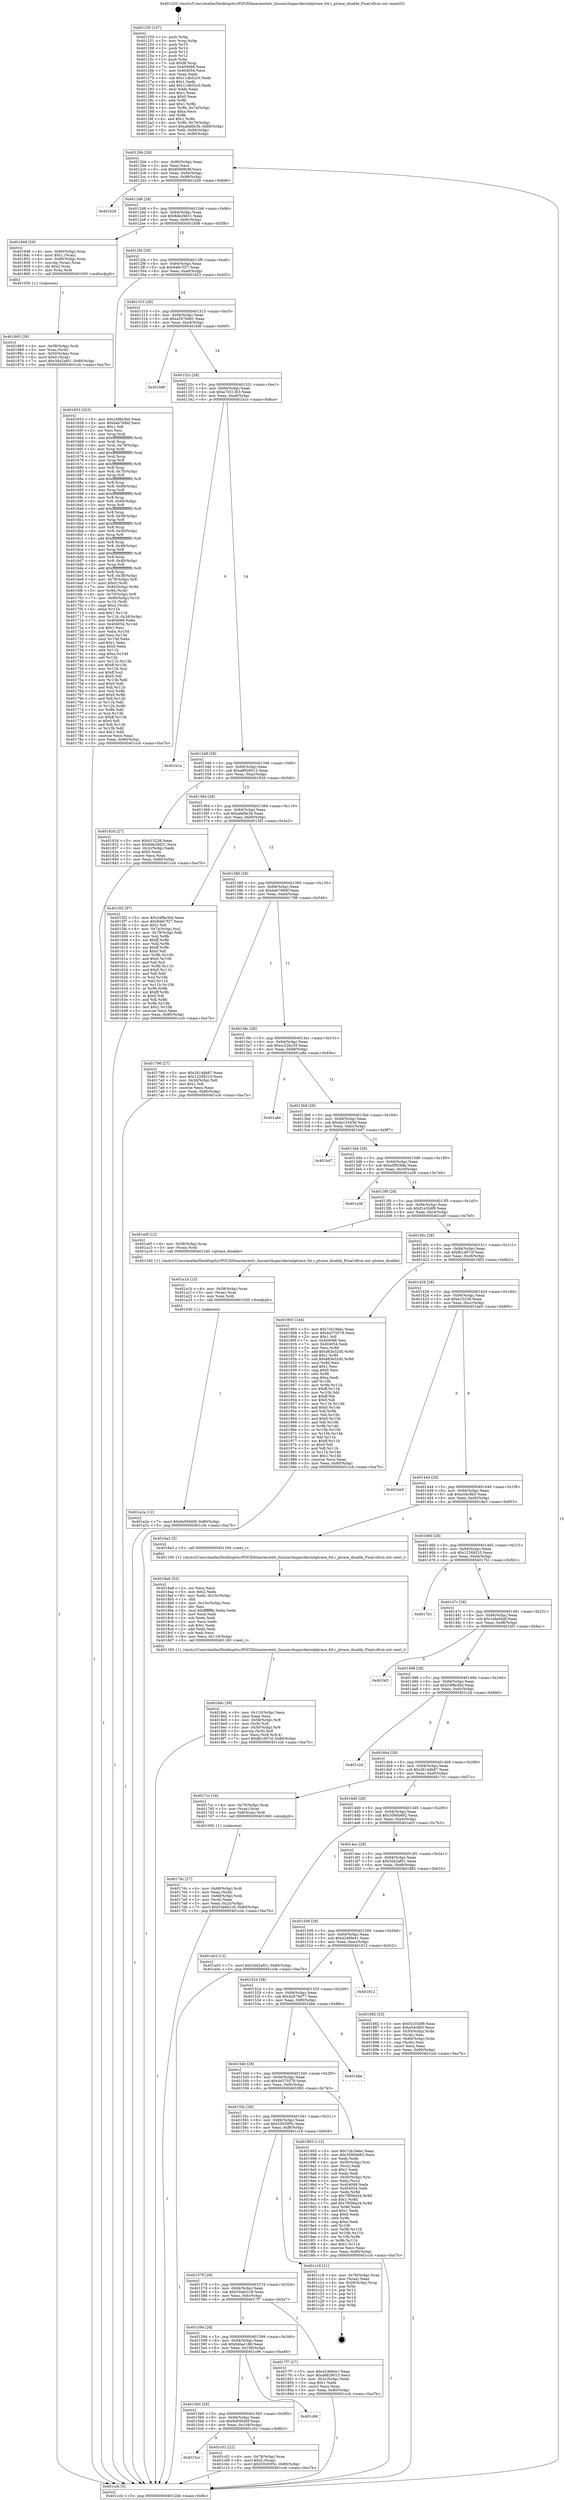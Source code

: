 digraph "0x401250" {
  label = "0x401250 (/mnt/c/Users/mathe/Desktop/tcc/POCII/binaries/extr_linuxarchsparckernelptrace_64.c_ptrace_disable_Final-ollvm.out::main(0))"
  labelloc = "t"
  node[shape=record]

  Entry [label="",width=0.3,height=0.3,shape=circle,fillcolor=black,style=filled]
  "0x4012bb" [label="{
     0x4012bb [29]\l
     | [instrs]\l
     &nbsp;&nbsp;0x4012bb \<+3\>: mov -0x80(%rbp),%eax\l
     &nbsp;&nbsp;0x4012be \<+2\>: mov %eax,%ecx\l
     &nbsp;&nbsp;0x4012c0 \<+6\>: sub $0x85698c8f,%ecx\l
     &nbsp;&nbsp;0x4012c6 \<+6\>: mov %eax,-0x94(%rbp)\l
     &nbsp;&nbsp;0x4012cc \<+6\>: mov %ecx,-0x98(%rbp)\l
     &nbsp;&nbsp;0x4012d2 \<+6\>: je 0000000000401b26 \<main+0x8d6\>\l
  }"]
  "0x401b26" [label="{
     0x401b26\l
  }", style=dashed]
  "0x4012d8" [label="{
     0x4012d8 [28]\l
     | [instrs]\l
     &nbsp;&nbsp;0x4012d8 \<+5\>: jmp 00000000004012dd \<main+0x8d\>\l
     &nbsp;&nbsp;0x4012dd \<+6\>: mov -0x94(%rbp),%eax\l
     &nbsp;&nbsp;0x4012e3 \<+5\>: sub $0x8de29d31,%eax\l
     &nbsp;&nbsp;0x4012e8 \<+6\>: mov %eax,-0x9c(%rbp)\l
     &nbsp;&nbsp;0x4012ee \<+6\>: je 0000000000401848 \<main+0x5f8\>\l
  }"]
  Exit [label="",width=0.3,height=0.3,shape=circle,fillcolor=black,style=filled,peripheries=2]
  "0x401848" [label="{
     0x401848 [29]\l
     | [instrs]\l
     &nbsp;&nbsp;0x401848 \<+4\>: mov -0x60(%rbp),%rax\l
     &nbsp;&nbsp;0x40184c \<+6\>: movl $0x1,(%rax)\l
     &nbsp;&nbsp;0x401852 \<+4\>: mov -0x60(%rbp),%rax\l
     &nbsp;&nbsp;0x401856 \<+3\>: movslq (%rax),%rax\l
     &nbsp;&nbsp;0x401859 \<+4\>: shl $0x2,%rax\l
     &nbsp;&nbsp;0x40185d \<+3\>: mov %rax,%rdi\l
     &nbsp;&nbsp;0x401860 \<+5\>: call 0000000000401050 \<malloc@plt\>\l
     | [calls]\l
     &nbsp;&nbsp;0x401050 \{1\} (unknown)\l
  }"]
  "0x4012f4" [label="{
     0x4012f4 [28]\l
     | [instrs]\l
     &nbsp;&nbsp;0x4012f4 \<+5\>: jmp 00000000004012f9 \<main+0xa9\>\l
     &nbsp;&nbsp;0x4012f9 \<+6\>: mov -0x94(%rbp),%eax\l
     &nbsp;&nbsp;0x4012ff \<+5\>: sub $0x94fe7f27,%eax\l
     &nbsp;&nbsp;0x401304 \<+6\>: mov %eax,-0xa0(%rbp)\l
     &nbsp;&nbsp;0x40130a \<+6\>: je 0000000000401653 \<main+0x403\>\l
  }"]
  "0x4015cc" [label="{
     0x4015cc\l
  }", style=dashed]
  "0x401653" [label="{
     0x401653 [323]\l
     | [instrs]\l
     &nbsp;&nbsp;0x401653 \<+5\>: mov $0x24f8e3bd,%eax\l
     &nbsp;&nbsp;0x401658 \<+5\>: mov $0xbeb7684f,%ecx\l
     &nbsp;&nbsp;0x40165d \<+2\>: mov $0x1,%dl\l
     &nbsp;&nbsp;0x40165f \<+2\>: xor %esi,%esi\l
     &nbsp;&nbsp;0x401661 \<+3\>: mov %rsp,%rdi\l
     &nbsp;&nbsp;0x401664 \<+4\>: add $0xfffffffffffffff0,%rdi\l
     &nbsp;&nbsp;0x401668 \<+3\>: mov %rdi,%rsp\l
     &nbsp;&nbsp;0x40166b \<+4\>: mov %rdi,-0x78(%rbp)\l
     &nbsp;&nbsp;0x40166f \<+3\>: mov %rsp,%rdi\l
     &nbsp;&nbsp;0x401672 \<+4\>: add $0xfffffffffffffff0,%rdi\l
     &nbsp;&nbsp;0x401676 \<+3\>: mov %rdi,%rsp\l
     &nbsp;&nbsp;0x401679 \<+3\>: mov %rsp,%r8\l
     &nbsp;&nbsp;0x40167c \<+4\>: add $0xfffffffffffffff0,%r8\l
     &nbsp;&nbsp;0x401680 \<+3\>: mov %r8,%rsp\l
     &nbsp;&nbsp;0x401683 \<+4\>: mov %r8,-0x70(%rbp)\l
     &nbsp;&nbsp;0x401687 \<+3\>: mov %rsp,%r8\l
     &nbsp;&nbsp;0x40168a \<+4\>: add $0xfffffffffffffff0,%r8\l
     &nbsp;&nbsp;0x40168e \<+3\>: mov %r8,%rsp\l
     &nbsp;&nbsp;0x401691 \<+4\>: mov %r8,-0x68(%rbp)\l
     &nbsp;&nbsp;0x401695 \<+3\>: mov %rsp,%r8\l
     &nbsp;&nbsp;0x401698 \<+4\>: add $0xfffffffffffffff0,%r8\l
     &nbsp;&nbsp;0x40169c \<+3\>: mov %r8,%rsp\l
     &nbsp;&nbsp;0x40169f \<+4\>: mov %r8,-0x60(%rbp)\l
     &nbsp;&nbsp;0x4016a3 \<+3\>: mov %rsp,%r8\l
     &nbsp;&nbsp;0x4016a6 \<+4\>: add $0xfffffffffffffff0,%r8\l
     &nbsp;&nbsp;0x4016aa \<+3\>: mov %r8,%rsp\l
     &nbsp;&nbsp;0x4016ad \<+4\>: mov %r8,-0x58(%rbp)\l
     &nbsp;&nbsp;0x4016b1 \<+3\>: mov %rsp,%r8\l
     &nbsp;&nbsp;0x4016b4 \<+4\>: add $0xfffffffffffffff0,%r8\l
     &nbsp;&nbsp;0x4016b8 \<+3\>: mov %r8,%rsp\l
     &nbsp;&nbsp;0x4016bb \<+4\>: mov %r8,-0x50(%rbp)\l
     &nbsp;&nbsp;0x4016bf \<+3\>: mov %rsp,%r8\l
     &nbsp;&nbsp;0x4016c2 \<+4\>: add $0xfffffffffffffff0,%r8\l
     &nbsp;&nbsp;0x4016c6 \<+3\>: mov %r8,%rsp\l
     &nbsp;&nbsp;0x4016c9 \<+4\>: mov %r8,-0x48(%rbp)\l
     &nbsp;&nbsp;0x4016cd \<+3\>: mov %rsp,%r8\l
     &nbsp;&nbsp;0x4016d0 \<+4\>: add $0xfffffffffffffff0,%r8\l
     &nbsp;&nbsp;0x4016d4 \<+3\>: mov %r8,%rsp\l
     &nbsp;&nbsp;0x4016d7 \<+4\>: mov %r8,-0x40(%rbp)\l
     &nbsp;&nbsp;0x4016db \<+3\>: mov %rsp,%r8\l
     &nbsp;&nbsp;0x4016de \<+4\>: add $0xfffffffffffffff0,%r8\l
     &nbsp;&nbsp;0x4016e2 \<+3\>: mov %r8,%rsp\l
     &nbsp;&nbsp;0x4016e5 \<+4\>: mov %r8,-0x38(%rbp)\l
     &nbsp;&nbsp;0x4016e9 \<+4\>: mov -0x78(%rbp),%r8\l
     &nbsp;&nbsp;0x4016ed \<+7\>: movl $0x0,(%r8)\l
     &nbsp;&nbsp;0x4016f4 \<+7\>: mov -0x84(%rbp),%r9d\l
     &nbsp;&nbsp;0x4016fb \<+3\>: mov %r9d,(%rdi)\l
     &nbsp;&nbsp;0x4016fe \<+4\>: mov -0x70(%rbp),%r8\l
     &nbsp;&nbsp;0x401702 \<+7\>: mov -0x90(%rbp),%r10\l
     &nbsp;&nbsp;0x401709 \<+3\>: mov %r10,(%r8)\l
     &nbsp;&nbsp;0x40170c \<+3\>: cmpl $0x2,(%rdi)\l
     &nbsp;&nbsp;0x40170f \<+4\>: setne %r11b\l
     &nbsp;&nbsp;0x401713 \<+4\>: and $0x1,%r11b\l
     &nbsp;&nbsp;0x401717 \<+4\>: mov %r11b,-0x2d(%rbp)\l
     &nbsp;&nbsp;0x40171b \<+7\>: mov 0x404068,%ebx\l
     &nbsp;&nbsp;0x401722 \<+8\>: mov 0x404054,%r14d\l
     &nbsp;&nbsp;0x40172a \<+3\>: sub $0x1,%esi\l
     &nbsp;&nbsp;0x40172d \<+3\>: mov %ebx,%r15d\l
     &nbsp;&nbsp;0x401730 \<+3\>: add %esi,%r15d\l
     &nbsp;&nbsp;0x401733 \<+4\>: imul %r15d,%ebx\l
     &nbsp;&nbsp;0x401737 \<+3\>: and $0x1,%ebx\l
     &nbsp;&nbsp;0x40173a \<+3\>: cmp $0x0,%ebx\l
     &nbsp;&nbsp;0x40173d \<+4\>: sete %r11b\l
     &nbsp;&nbsp;0x401741 \<+4\>: cmp $0xa,%r14d\l
     &nbsp;&nbsp;0x401745 \<+4\>: setl %r12b\l
     &nbsp;&nbsp;0x401749 \<+3\>: mov %r11b,%r13b\l
     &nbsp;&nbsp;0x40174c \<+4\>: xor $0xff,%r13b\l
     &nbsp;&nbsp;0x401750 \<+3\>: mov %r12b,%sil\l
     &nbsp;&nbsp;0x401753 \<+4\>: xor $0xff,%sil\l
     &nbsp;&nbsp;0x401757 \<+3\>: xor $0x0,%dl\l
     &nbsp;&nbsp;0x40175a \<+3\>: mov %r13b,%dil\l
     &nbsp;&nbsp;0x40175d \<+4\>: and $0x0,%dil\l
     &nbsp;&nbsp;0x401761 \<+3\>: and %dl,%r11b\l
     &nbsp;&nbsp;0x401764 \<+3\>: mov %sil,%r8b\l
     &nbsp;&nbsp;0x401767 \<+4\>: and $0x0,%r8b\l
     &nbsp;&nbsp;0x40176b \<+3\>: and %dl,%r12b\l
     &nbsp;&nbsp;0x40176e \<+3\>: or %r11b,%dil\l
     &nbsp;&nbsp;0x401771 \<+3\>: or %r12b,%r8b\l
     &nbsp;&nbsp;0x401774 \<+3\>: xor %r8b,%dil\l
     &nbsp;&nbsp;0x401777 \<+3\>: or %sil,%r13b\l
     &nbsp;&nbsp;0x40177a \<+4\>: xor $0xff,%r13b\l
     &nbsp;&nbsp;0x40177e \<+3\>: or $0x0,%dl\l
     &nbsp;&nbsp;0x401781 \<+3\>: and %dl,%r13b\l
     &nbsp;&nbsp;0x401784 \<+3\>: or %r13b,%dil\l
     &nbsp;&nbsp;0x401787 \<+4\>: test $0x1,%dil\l
     &nbsp;&nbsp;0x40178b \<+3\>: cmovne %ecx,%eax\l
     &nbsp;&nbsp;0x40178e \<+3\>: mov %eax,-0x80(%rbp)\l
     &nbsp;&nbsp;0x401791 \<+5\>: jmp 0000000000401ccb \<main+0xa7b\>\l
  }"]
  "0x401310" [label="{
     0x401310 [28]\l
     | [instrs]\l
     &nbsp;&nbsp;0x401310 \<+5\>: jmp 0000000000401315 \<main+0xc5\>\l
     &nbsp;&nbsp;0x401315 \<+6\>: mov -0x94(%rbp),%eax\l
     &nbsp;&nbsp;0x40131b \<+5\>: sub $0xa547b9d1,%eax\l
     &nbsp;&nbsp;0x401320 \<+6\>: mov %eax,-0xa4(%rbp)\l
     &nbsp;&nbsp;0x401326 \<+6\>: je 0000000000401b9f \<main+0x94f\>\l
  }"]
  "0x401c02" [label="{
     0x401c02 [22]\l
     | [instrs]\l
     &nbsp;&nbsp;0x401c02 \<+4\>: mov -0x78(%rbp),%rax\l
     &nbsp;&nbsp;0x401c06 \<+6\>: movl $0x0,(%rax)\l
     &nbsp;&nbsp;0x401c0c \<+7\>: movl $0x53030f5c,-0x80(%rbp)\l
     &nbsp;&nbsp;0x401c13 \<+5\>: jmp 0000000000401ccb \<main+0xa7b\>\l
  }"]
  "0x401b9f" [label="{
     0x401b9f\l
  }", style=dashed]
  "0x40132c" [label="{
     0x40132c [28]\l
     | [instrs]\l
     &nbsp;&nbsp;0x40132c \<+5\>: jmp 0000000000401331 \<main+0xe1\>\l
     &nbsp;&nbsp;0x401331 \<+6\>: mov -0x94(%rbp),%eax\l
     &nbsp;&nbsp;0x401337 \<+5\>: sub $0xa7031263,%eax\l
     &nbsp;&nbsp;0x40133c \<+6\>: mov %eax,-0xa8(%rbp)\l
     &nbsp;&nbsp;0x401342 \<+6\>: je 0000000000401b1a \<main+0x8ca\>\l
  }"]
  "0x4015b0" [label="{
     0x4015b0 [28]\l
     | [instrs]\l
     &nbsp;&nbsp;0x4015b0 \<+5\>: jmp 00000000004015b5 \<main+0x365\>\l
     &nbsp;&nbsp;0x4015b5 \<+6\>: mov -0x94(%rbp),%eax\l
     &nbsp;&nbsp;0x4015bb \<+5\>: sub $0x6e05640f,%eax\l
     &nbsp;&nbsp;0x4015c0 \<+6\>: mov %eax,-0x104(%rbp)\l
     &nbsp;&nbsp;0x4015c6 \<+6\>: je 0000000000401c02 \<main+0x9b2\>\l
  }"]
  "0x401b1a" [label="{
     0x401b1a\l
  }", style=dashed]
  "0x401348" [label="{
     0x401348 [28]\l
     | [instrs]\l
     &nbsp;&nbsp;0x401348 \<+5\>: jmp 000000000040134d \<main+0xfd\>\l
     &nbsp;&nbsp;0x40134d \<+6\>: mov -0x94(%rbp),%eax\l
     &nbsp;&nbsp;0x401353 \<+5\>: sub $0xa8828013,%eax\l
     &nbsp;&nbsp;0x401358 \<+6\>: mov %eax,-0xac(%rbp)\l
     &nbsp;&nbsp;0x40135e \<+6\>: je 000000000040182d \<main+0x5dd\>\l
  }"]
  "0x401c96" [label="{
     0x401c96\l
  }", style=dashed]
  "0x40182d" [label="{
     0x40182d [27]\l
     | [instrs]\l
     &nbsp;&nbsp;0x40182d \<+5\>: mov $0xb15238,%eax\l
     &nbsp;&nbsp;0x401832 \<+5\>: mov $0x8de29d31,%ecx\l
     &nbsp;&nbsp;0x401837 \<+3\>: mov -0x2c(%rbp),%edx\l
     &nbsp;&nbsp;0x40183a \<+3\>: cmp $0x0,%edx\l
     &nbsp;&nbsp;0x40183d \<+3\>: cmove %ecx,%eax\l
     &nbsp;&nbsp;0x401840 \<+3\>: mov %eax,-0x80(%rbp)\l
     &nbsp;&nbsp;0x401843 \<+5\>: jmp 0000000000401ccb \<main+0xa7b\>\l
  }"]
  "0x401364" [label="{
     0x401364 [28]\l
     | [instrs]\l
     &nbsp;&nbsp;0x401364 \<+5\>: jmp 0000000000401369 \<main+0x119\>\l
     &nbsp;&nbsp;0x401369 \<+6\>: mov -0x94(%rbp),%eax\l
     &nbsp;&nbsp;0x40136f \<+5\>: sub $0xafafde3b,%eax\l
     &nbsp;&nbsp;0x401374 \<+6\>: mov %eax,-0xb0(%rbp)\l
     &nbsp;&nbsp;0x40137a \<+6\>: je 00000000004015f2 \<main+0x3a2\>\l
  }"]
  "0x401a2a" [label="{
     0x401a2a [12]\l
     | [instrs]\l
     &nbsp;&nbsp;0x401a2a \<+7\>: movl $0x6e05640f,-0x80(%rbp)\l
     &nbsp;&nbsp;0x401a31 \<+5\>: jmp 0000000000401ccb \<main+0xa7b\>\l
  }"]
  "0x4015f2" [label="{
     0x4015f2 [97]\l
     | [instrs]\l
     &nbsp;&nbsp;0x4015f2 \<+5\>: mov $0x24f8e3bd,%eax\l
     &nbsp;&nbsp;0x4015f7 \<+5\>: mov $0x94fe7f27,%ecx\l
     &nbsp;&nbsp;0x4015fc \<+2\>: mov $0x1,%dl\l
     &nbsp;&nbsp;0x4015fe \<+4\>: mov -0x7a(%rbp),%sil\l
     &nbsp;&nbsp;0x401602 \<+4\>: mov -0x79(%rbp),%dil\l
     &nbsp;&nbsp;0x401606 \<+3\>: mov %sil,%r8b\l
     &nbsp;&nbsp;0x401609 \<+4\>: xor $0xff,%r8b\l
     &nbsp;&nbsp;0x40160d \<+3\>: mov %dil,%r9b\l
     &nbsp;&nbsp;0x401610 \<+4\>: xor $0xff,%r9b\l
     &nbsp;&nbsp;0x401614 \<+3\>: xor $0x0,%dl\l
     &nbsp;&nbsp;0x401617 \<+3\>: mov %r8b,%r10b\l
     &nbsp;&nbsp;0x40161a \<+4\>: and $0x0,%r10b\l
     &nbsp;&nbsp;0x40161e \<+3\>: and %dl,%sil\l
     &nbsp;&nbsp;0x401621 \<+3\>: mov %r9b,%r11b\l
     &nbsp;&nbsp;0x401624 \<+4\>: and $0x0,%r11b\l
     &nbsp;&nbsp;0x401628 \<+3\>: and %dl,%dil\l
     &nbsp;&nbsp;0x40162b \<+3\>: or %sil,%r10b\l
     &nbsp;&nbsp;0x40162e \<+3\>: or %dil,%r11b\l
     &nbsp;&nbsp;0x401631 \<+3\>: xor %r11b,%r10b\l
     &nbsp;&nbsp;0x401634 \<+3\>: or %r9b,%r8b\l
     &nbsp;&nbsp;0x401637 \<+4\>: xor $0xff,%r8b\l
     &nbsp;&nbsp;0x40163b \<+3\>: or $0x0,%dl\l
     &nbsp;&nbsp;0x40163e \<+3\>: and %dl,%r8b\l
     &nbsp;&nbsp;0x401641 \<+3\>: or %r8b,%r10b\l
     &nbsp;&nbsp;0x401644 \<+4\>: test $0x1,%r10b\l
     &nbsp;&nbsp;0x401648 \<+3\>: cmovne %ecx,%eax\l
     &nbsp;&nbsp;0x40164b \<+3\>: mov %eax,-0x80(%rbp)\l
     &nbsp;&nbsp;0x40164e \<+5\>: jmp 0000000000401ccb \<main+0xa7b\>\l
  }"]
  "0x401380" [label="{
     0x401380 [28]\l
     | [instrs]\l
     &nbsp;&nbsp;0x401380 \<+5\>: jmp 0000000000401385 \<main+0x135\>\l
     &nbsp;&nbsp;0x401385 \<+6\>: mov -0x94(%rbp),%eax\l
     &nbsp;&nbsp;0x40138b \<+5\>: sub $0xbeb7684f,%eax\l
     &nbsp;&nbsp;0x401390 \<+6\>: mov %eax,-0xb4(%rbp)\l
     &nbsp;&nbsp;0x401396 \<+6\>: je 0000000000401796 \<main+0x546\>\l
  }"]
  "0x401ccb" [label="{
     0x401ccb [5]\l
     | [instrs]\l
     &nbsp;&nbsp;0x401ccb \<+5\>: jmp 00000000004012bb \<main+0x6b\>\l
  }"]
  "0x401250" [label="{
     0x401250 [107]\l
     | [instrs]\l
     &nbsp;&nbsp;0x401250 \<+1\>: push %rbp\l
     &nbsp;&nbsp;0x401251 \<+3\>: mov %rsp,%rbp\l
     &nbsp;&nbsp;0x401254 \<+2\>: push %r15\l
     &nbsp;&nbsp;0x401256 \<+2\>: push %r14\l
     &nbsp;&nbsp;0x401258 \<+2\>: push %r13\l
     &nbsp;&nbsp;0x40125a \<+2\>: push %r12\l
     &nbsp;&nbsp;0x40125c \<+1\>: push %rbx\l
     &nbsp;&nbsp;0x40125d \<+7\>: sub $0xf8,%rsp\l
     &nbsp;&nbsp;0x401264 \<+7\>: mov 0x404068,%eax\l
     &nbsp;&nbsp;0x40126b \<+7\>: mov 0x404054,%ecx\l
     &nbsp;&nbsp;0x401272 \<+2\>: mov %eax,%edx\l
     &nbsp;&nbsp;0x401274 \<+6\>: sub $0x11db52c0,%edx\l
     &nbsp;&nbsp;0x40127a \<+3\>: sub $0x1,%edx\l
     &nbsp;&nbsp;0x40127d \<+6\>: add $0x11db52c0,%edx\l
     &nbsp;&nbsp;0x401283 \<+3\>: imul %edx,%eax\l
     &nbsp;&nbsp;0x401286 \<+3\>: and $0x1,%eax\l
     &nbsp;&nbsp;0x401289 \<+3\>: cmp $0x0,%eax\l
     &nbsp;&nbsp;0x40128c \<+4\>: sete %r8b\l
     &nbsp;&nbsp;0x401290 \<+4\>: and $0x1,%r8b\l
     &nbsp;&nbsp;0x401294 \<+4\>: mov %r8b,-0x7a(%rbp)\l
     &nbsp;&nbsp;0x401298 \<+3\>: cmp $0xa,%ecx\l
     &nbsp;&nbsp;0x40129b \<+4\>: setl %r8b\l
     &nbsp;&nbsp;0x40129f \<+4\>: and $0x1,%r8b\l
     &nbsp;&nbsp;0x4012a3 \<+4\>: mov %r8b,-0x79(%rbp)\l
     &nbsp;&nbsp;0x4012a7 \<+7\>: movl $0xafafde3b,-0x80(%rbp)\l
     &nbsp;&nbsp;0x4012ae \<+6\>: mov %edi,-0x84(%rbp)\l
     &nbsp;&nbsp;0x4012b4 \<+7\>: mov %rsi,-0x90(%rbp)\l
  }"]
  "0x401a1b" [label="{
     0x401a1b [15]\l
     | [instrs]\l
     &nbsp;&nbsp;0x401a1b \<+4\>: mov -0x58(%rbp),%rax\l
     &nbsp;&nbsp;0x401a1f \<+3\>: mov (%rax),%rax\l
     &nbsp;&nbsp;0x401a22 \<+3\>: mov %rax,%rdi\l
     &nbsp;&nbsp;0x401a25 \<+5\>: call 0000000000401030 \<free@plt\>\l
     | [calls]\l
     &nbsp;&nbsp;0x401030 \{1\} (unknown)\l
  }"]
  "0x4018dc" [label="{
     0x4018dc [39]\l
     | [instrs]\l
     &nbsp;&nbsp;0x4018dc \<+6\>: mov -0x110(%rbp),%ecx\l
     &nbsp;&nbsp;0x4018e2 \<+3\>: imul %eax,%ecx\l
     &nbsp;&nbsp;0x4018e5 \<+4\>: mov -0x58(%rbp),%r8\l
     &nbsp;&nbsp;0x4018e9 \<+3\>: mov (%r8),%r8\l
     &nbsp;&nbsp;0x4018ec \<+4\>: mov -0x50(%rbp),%r9\l
     &nbsp;&nbsp;0x4018f0 \<+3\>: movslq (%r9),%r9\l
     &nbsp;&nbsp;0x4018f3 \<+4\>: mov %ecx,(%r8,%r9,4)\l
     &nbsp;&nbsp;0x4018f7 \<+7\>: movl $0xfb1d97cf,-0x80(%rbp)\l
     &nbsp;&nbsp;0x4018fe \<+5\>: jmp 0000000000401ccb \<main+0xa7b\>\l
  }"]
  "0x401796" [label="{
     0x401796 [27]\l
     | [instrs]\l
     &nbsp;&nbsp;0x401796 \<+5\>: mov $0x2614db87,%eax\l
     &nbsp;&nbsp;0x40179b \<+5\>: mov $0x12269210,%ecx\l
     &nbsp;&nbsp;0x4017a0 \<+3\>: mov -0x2d(%rbp),%dl\l
     &nbsp;&nbsp;0x4017a3 \<+3\>: test $0x1,%dl\l
     &nbsp;&nbsp;0x4017a6 \<+3\>: cmovne %ecx,%eax\l
     &nbsp;&nbsp;0x4017a9 \<+3\>: mov %eax,-0x80(%rbp)\l
     &nbsp;&nbsp;0x4017ac \<+5\>: jmp 0000000000401ccb \<main+0xa7b\>\l
  }"]
  "0x40139c" [label="{
     0x40139c [28]\l
     | [instrs]\l
     &nbsp;&nbsp;0x40139c \<+5\>: jmp 00000000004013a1 \<main+0x151\>\l
     &nbsp;&nbsp;0x4013a1 \<+6\>: mov -0x94(%rbp),%eax\l
     &nbsp;&nbsp;0x4013a7 \<+5\>: sub $0xcc22bc35,%eax\l
     &nbsp;&nbsp;0x4013ac \<+6\>: mov %eax,-0xb8(%rbp)\l
     &nbsp;&nbsp;0x4013b2 \<+6\>: je 0000000000401a8e \<main+0x83e\>\l
  }"]
  "0x4018a8" [label="{
     0x4018a8 [52]\l
     | [instrs]\l
     &nbsp;&nbsp;0x4018a8 \<+2\>: xor %ecx,%ecx\l
     &nbsp;&nbsp;0x4018aa \<+5\>: mov $0x2,%edx\l
     &nbsp;&nbsp;0x4018af \<+6\>: mov %edx,-0x10c(%rbp)\l
     &nbsp;&nbsp;0x4018b5 \<+1\>: cltd\l
     &nbsp;&nbsp;0x4018b6 \<+6\>: mov -0x10c(%rbp),%esi\l
     &nbsp;&nbsp;0x4018bc \<+2\>: idiv %esi\l
     &nbsp;&nbsp;0x4018be \<+6\>: imul $0xfffffffe,%edx,%edx\l
     &nbsp;&nbsp;0x4018c4 \<+2\>: mov %ecx,%edi\l
     &nbsp;&nbsp;0x4018c6 \<+2\>: sub %edx,%edi\l
     &nbsp;&nbsp;0x4018c8 \<+2\>: mov %ecx,%edx\l
     &nbsp;&nbsp;0x4018ca \<+3\>: sub $0x1,%edx\l
     &nbsp;&nbsp;0x4018cd \<+2\>: add %edx,%edi\l
     &nbsp;&nbsp;0x4018cf \<+2\>: sub %edi,%ecx\l
     &nbsp;&nbsp;0x4018d1 \<+6\>: mov %ecx,-0x110(%rbp)\l
     &nbsp;&nbsp;0x4018d7 \<+5\>: call 0000000000401160 \<next_i\>\l
     | [calls]\l
     &nbsp;&nbsp;0x401160 \{1\} (/mnt/c/Users/mathe/Desktop/tcc/POCII/binaries/extr_linuxarchsparckernelptrace_64.c_ptrace_disable_Final-ollvm.out::next_i)\l
  }"]
  "0x401a8e" [label="{
     0x401a8e\l
  }", style=dashed]
  "0x4013b8" [label="{
     0x4013b8 [28]\l
     | [instrs]\l
     &nbsp;&nbsp;0x4013b8 \<+5\>: jmp 00000000004013bd \<main+0x16d\>\l
     &nbsp;&nbsp;0x4013bd \<+6\>: mov -0x94(%rbp),%eax\l
     &nbsp;&nbsp;0x4013c3 \<+5\>: sub $0xde133436,%eax\l
     &nbsp;&nbsp;0x4013c8 \<+6\>: mov %eax,-0xbc(%rbp)\l
     &nbsp;&nbsp;0x4013ce \<+6\>: je 0000000000401b47 \<main+0x8f7\>\l
  }"]
  "0x401865" [label="{
     0x401865 [29]\l
     | [instrs]\l
     &nbsp;&nbsp;0x401865 \<+4\>: mov -0x58(%rbp),%rdi\l
     &nbsp;&nbsp;0x401869 \<+3\>: mov %rax,(%rdi)\l
     &nbsp;&nbsp;0x40186c \<+4\>: mov -0x50(%rbp),%rax\l
     &nbsp;&nbsp;0x401870 \<+6\>: movl $0x0,(%rax)\l
     &nbsp;&nbsp;0x401876 \<+7\>: movl $0x3d42af01,-0x80(%rbp)\l
     &nbsp;&nbsp;0x40187d \<+5\>: jmp 0000000000401ccb \<main+0xa7b\>\l
  }"]
  "0x401b47" [label="{
     0x401b47\l
  }", style=dashed]
  "0x4013d4" [label="{
     0x4013d4 [28]\l
     | [instrs]\l
     &nbsp;&nbsp;0x4013d4 \<+5\>: jmp 00000000004013d9 \<main+0x189\>\l
     &nbsp;&nbsp;0x4013d9 \<+6\>: mov -0x94(%rbp),%eax\l
     &nbsp;&nbsp;0x4013df \<+5\>: sub $0xe5f9268e,%eax\l
     &nbsp;&nbsp;0x4013e4 \<+6\>: mov %eax,-0xc0(%rbp)\l
     &nbsp;&nbsp;0x4013ea \<+6\>: je 0000000000401a36 \<main+0x7e6\>\l
  }"]
  "0x401594" [label="{
     0x401594 [28]\l
     | [instrs]\l
     &nbsp;&nbsp;0x401594 \<+5\>: jmp 0000000000401599 \<main+0x349\>\l
     &nbsp;&nbsp;0x401599 \<+6\>: mov -0x94(%rbp),%eax\l
     &nbsp;&nbsp;0x40159f \<+5\>: sub $0x64bac186,%eax\l
     &nbsp;&nbsp;0x4015a4 \<+6\>: mov %eax,-0x100(%rbp)\l
     &nbsp;&nbsp;0x4015aa \<+6\>: je 0000000000401c96 \<main+0xa46\>\l
  }"]
  "0x401a36" [label="{
     0x401a36\l
  }", style=dashed]
  "0x4013f0" [label="{
     0x4013f0 [28]\l
     | [instrs]\l
     &nbsp;&nbsp;0x4013f0 \<+5\>: jmp 00000000004013f5 \<main+0x1a5\>\l
     &nbsp;&nbsp;0x4013f5 \<+6\>: mov -0x94(%rbp),%eax\l
     &nbsp;&nbsp;0x4013fb \<+5\>: sub $0xf1e35df9,%eax\l
     &nbsp;&nbsp;0x401400 \<+6\>: mov %eax,-0xc4(%rbp)\l
     &nbsp;&nbsp;0x401406 \<+6\>: je 0000000000401a0f \<main+0x7bf\>\l
  }"]
  "0x4017f7" [label="{
     0x4017f7 [27]\l
     | [instrs]\l
     &nbsp;&nbsp;0x4017f7 \<+5\>: mov $0x4246fe41,%eax\l
     &nbsp;&nbsp;0x4017fc \<+5\>: mov $0xa8828013,%ecx\l
     &nbsp;&nbsp;0x401801 \<+3\>: mov -0x2c(%rbp),%edx\l
     &nbsp;&nbsp;0x401804 \<+3\>: cmp $0x1,%edx\l
     &nbsp;&nbsp;0x401807 \<+3\>: cmovl %ecx,%eax\l
     &nbsp;&nbsp;0x40180a \<+3\>: mov %eax,-0x80(%rbp)\l
     &nbsp;&nbsp;0x40180d \<+5\>: jmp 0000000000401ccb \<main+0xa7b\>\l
  }"]
  "0x401a0f" [label="{
     0x401a0f [12]\l
     | [instrs]\l
     &nbsp;&nbsp;0x401a0f \<+4\>: mov -0x58(%rbp),%rax\l
     &nbsp;&nbsp;0x401a13 \<+3\>: mov (%rax),%rdi\l
     &nbsp;&nbsp;0x401a16 \<+5\>: call 0000000000401240 \<ptrace_disable\>\l
     | [calls]\l
     &nbsp;&nbsp;0x401240 \{1\} (/mnt/c/Users/mathe/Desktop/tcc/POCII/binaries/extr_linuxarchsparckernelptrace_64.c_ptrace_disable_Final-ollvm.out::ptrace_disable)\l
  }"]
  "0x40140c" [label="{
     0x40140c [28]\l
     | [instrs]\l
     &nbsp;&nbsp;0x40140c \<+5\>: jmp 0000000000401411 \<main+0x1c1\>\l
     &nbsp;&nbsp;0x401411 \<+6\>: mov -0x94(%rbp),%eax\l
     &nbsp;&nbsp;0x401417 \<+5\>: sub $0xfb1d97cf,%eax\l
     &nbsp;&nbsp;0x40141c \<+6\>: mov %eax,-0xc8(%rbp)\l
     &nbsp;&nbsp;0x401422 \<+6\>: je 0000000000401903 \<main+0x6b3\>\l
  }"]
  "0x401578" [label="{
     0x401578 [28]\l
     | [instrs]\l
     &nbsp;&nbsp;0x401578 \<+5\>: jmp 000000000040157d \<main+0x32d\>\l
     &nbsp;&nbsp;0x40157d \<+6\>: mov -0x94(%rbp),%eax\l
     &nbsp;&nbsp;0x401583 \<+5\>: sub $0x53e6d1c9,%eax\l
     &nbsp;&nbsp;0x401588 \<+6\>: mov %eax,-0xfc(%rbp)\l
     &nbsp;&nbsp;0x40158e \<+6\>: je 00000000004017f7 \<main+0x5a7\>\l
  }"]
  "0x401903" [label="{
     0x401903 [144]\l
     | [instrs]\l
     &nbsp;&nbsp;0x401903 \<+5\>: mov $0x7cb19ebc,%eax\l
     &nbsp;&nbsp;0x401908 \<+5\>: mov $0x4e370578,%ecx\l
     &nbsp;&nbsp;0x40190d \<+2\>: mov $0x1,%dl\l
     &nbsp;&nbsp;0x40190f \<+7\>: mov 0x404068,%esi\l
     &nbsp;&nbsp;0x401916 \<+7\>: mov 0x404054,%edi\l
     &nbsp;&nbsp;0x40191d \<+3\>: mov %esi,%r8d\l
     &nbsp;&nbsp;0x401920 \<+7\>: add $0xd83e32d5,%r8d\l
     &nbsp;&nbsp;0x401927 \<+4\>: sub $0x1,%r8d\l
     &nbsp;&nbsp;0x40192b \<+7\>: sub $0xd83e32d5,%r8d\l
     &nbsp;&nbsp;0x401932 \<+4\>: imul %r8d,%esi\l
     &nbsp;&nbsp;0x401936 \<+3\>: and $0x1,%esi\l
     &nbsp;&nbsp;0x401939 \<+3\>: cmp $0x0,%esi\l
     &nbsp;&nbsp;0x40193c \<+4\>: sete %r9b\l
     &nbsp;&nbsp;0x401940 \<+3\>: cmp $0xa,%edi\l
     &nbsp;&nbsp;0x401943 \<+4\>: setl %r10b\l
     &nbsp;&nbsp;0x401947 \<+3\>: mov %r9b,%r11b\l
     &nbsp;&nbsp;0x40194a \<+4\>: xor $0xff,%r11b\l
     &nbsp;&nbsp;0x40194e \<+3\>: mov %r10b,%bl\l
     &nbsp;&nbsp;0x401951 \<+3\>: xor $0xff,%bl\l
     &nbsp;&nbsp;0x401954 \<+3\>: xor $0x0,%dl\l
     &nbsp;&nbsp;0x401957 \<+3\>: mov %r11b,%r14b\l
     &nbsp;&nbsp;0x40195a \<+4\>: and $0x0,%r14b\l
     &nbsp;&nbsp;0x40195e \<+3\>: and %dl,%r9b\l
     &nbsp;&nbsp;0x401961 \<+3\>: mov %bl,%r15b\l
     &nbsp;&nbsp;0x401964 \<+4\>: and $0x0,%r15b\l
     &nbsp;&nbsp;0x401968 \<+3\>: and %dl,%r10b\l
     &nbsp;&nbsp;0x40196b \<+3\>: or %r9b,%r14b\l
     &nbsp;&nbsp;0x40196e \<+3\>: or %r10b,%r15b\l
     &nbsp;&nbsp;0x401971 \<+3\>: xor %r15b,%r14b\l
     &nbsp;&nbsp;0x401974 \<+3\>: or %bl,%r11b\l
     &nbsp;&nbsp;0x401977 \<+4\>: xor $0xff,%r11b\l
     &nbsp;&nbsp;0x40197b \<+3\>: or $0x0,%dl\l
     &nbsp;&nbsp;0x40197e \<+3\>: and %dl,%r11b\l
     &nbsp;&nbsp;0x401981 \<+3\>: or %r11b,%r14b\l
     &nbsp;&nbsp;0x401984 \<+4\>: test $0x1,%r14b\l
     &nbsp;&nbsp;0x401988 \<+3\>: cmovne %ecx,%eax\l
     &nbsp;&nbsp;0x40198b \<+3\>: mov %eax,-0x80(%rbp)\l
     &nbsp;&nbsp;0x40198e \<+5\>: jmp 0000000000401ccb \<main+0xa7b\>\l
  }"]
  "0x401428" [label="{
     0x401428 [28]\l
     | [instrs]\l
     &nbsp;&nbsp;0x401428 \<+5\>: jmp 000000000040142d \<main+0x1dd\>\l
     &nbsp;&nbsp;0x40142d \<+6\>: mov -0x94(%rbp),%eax\l
     &nbsp;&nbsp;0x401433 \<+5\>: sub $0xb15238,%eax\l
     &nbsp;&nbsp;0x401438 \<+6\>: mov %eax,-0xcc(%rbp)\l
     &nbsp;&nbsp;0x40143e \<+6\>: je 0000000000401be5 \<main+0x995\>\l
  }"]
  "0x401c18" [label="{
     0x401c18 [21]\l
     | [instrs]\l
     &nbsp;&nbsp;0x401c18 \<+4\>: mov -0x78(%rbp),%rax\l
     &nbsp;&nbsp;0x401c1c \<+2\>: mov (%rax),%eax\l
     &nbsp;&nbsp;0x401c1e \<+4\>: lea -0x28(%rbp),%rsp\l
     &nbsp;&nbsp;0x401c22 \<+1\>: pop %rbx\l
     &nbsp;&nbsp;0x401c23 \<+2\>: pop %r12\l
     &nbsp;&nbsp;0x401c25 \<+2\>: pop %r13\l
     &nbsp;&nbsp;0x401c27 \<+2\>: pop %r14\l
     &nbsp;&nbsp;0x401c29 \<+2\>: pop %r15\l
     &nbsp;&nbsp;0x401c2b \<+1\>: pop %rbp\l
     &nbsp;&nbsp;0x401c2c \<+1\>: ret\l
  }"]
  "0x401be5" [label="{
     0x401be5\l
  }", style=dashed]
  "0x401444" [label="{
     0x401444 [28]\l
     | [instrs]\l
     &nbsp;&nbsp;0x401444 \<+5\>: jmp 0000000000401449 \<main+0x1f9\>\l
     &nbsp;&nbsp;0x401449 \<+6\>: mov -0x94(%rbp),%eax\l
     &nbsp;&nbsp;0x40144f \<+5\>: sub $0xe54c9b5,%eax\l
     &nbsp;&nbsp;0x401454 \<+6\>: mov %eax,-0xd0(%rbp)\l
     &nbsp;&nbsp;0x40145a \<+6\>: je 00000000004018a3 \<main+0x653\>\l
  }"]
  "0x40155c" [label="{
     0x40155c [28]\l
     | [instrs]\l
     &nbsp;&nbsp;0x40155c \<+5\>: jmp 0000000000401561 \<main+0x311\>\l
     &nbsp;&nbsp;0x401561 \<+6\>: mov -0x94(%rbp),%eax\l
     &nbsp;&nbsp;0x401567 \<+5\>: sub $0x53030f5c,%eax\l
     &nbsp;&nbsp;0x40156c \<+6\>: mov %eax,-0xf8(%rbp)\l
     &nbsp;&nbsp;0x401572 \<+6\>: je 0000000000401c18 \<main+0x9c8\>\l
  }"]
  "0x4018a3" [label="{
     0x4018a3 [5]\l
     | [instrs]\l
     &nbsp;&nbsp;0x4018a3 \<+5\>: call 0000000000401160 \<next_i\>\l
     | [calls]\l
     &nbsp;&nbsp;0x401160 \{1\} (/mnt/c/Users/mathe/Desktop/tcc/POCII/binaries/extr_linuxarchsparckernelptrace_64.c_ptrace_disable_Final-ollvm.out::next_i)\l
  }"]
  "0x401460" [label="{
     0x401460 [28]\l
     | [instrs]\l
     &nbsp;&nbsp;0x401460 \<+5\>: jmp 0000000000401465 \<main+0x215\>\l
     &nbsp;&nbsp;0x401465 \<+6\>: mov -0x94(%rbp),%eax\l
     &nbsp;&nbsp;0x40146b \<+5\>: sub $0x12269210,%eax\l
     &nbsp;&nbsp;0x401470 \<+6\>: mov %eax,-0xd4(%rbp)\l
     &nbsp;&nbsp;0x401476 \<+6\>: je 00000000004017b1 \<main+0x561\>\l
  }"]
  "0x401993" [label="{
     0x401993 [112]\l
     | [instrs]\l
     &nbsp;&nbsp;0x401993 \<+5\>: mov $0x7cb19ebc,%eax\l
     &nbsp;&nbsp;0x401998 \<+5\>: mov $0x3090b662,%ecx\l
     &nbsp;&nbsp;0x40199d \<+2\>: xor %edx,%edx\l
     &nbsp;&nbsp;0x40199f \<+4\>: mov -0x50(%rbp),%rsi\l
     &nbsp;&nbsp;0x4019a3 \<+2\>: mov (%rsi),%edi\l
     &nbsp;&nbsp;0x4019a5 \<+3\>: sub $0x1,%edx\l
     &nbsp;&nbsp;0x4019a8 \<+2\>: sub %edx,%edi\l
     &nbsp;&nbsp;0x4019aa \<+4\>: mov -0x50(%rbp),%rsi\l
     &nbsp;&nbsp;0x4019ae \<+2\>: mov %edi,(%rsi)\l
     &nbsp;&nbsp;0x4019b0 \<+7\>: mov 0x404068,%edx\l
     &nbsp;&nbsp;0x4019b7 \<+7\>: mov 0x404054,%edi\l
     &nbsp;&nbsp;0x4019be \<+3\>: mov %edx,%r8d\l
     &nbsp;&nbsp;0x4019c1 \<+7\>: sub $0x7f006a34,%r8d\l
     &nbsp;&nbsp;0x4019c8 \<+4\>: sub $0x1,%r8d\l
     &nbsp;&nbsp;0x4019cc \<+7\>: add $0x7f006a34,%r8d\l
     &nbsp;&nbsp;0x4019d3 \<+4\>: imul %r8d,%edx\l
     &nbsp;&nbsp;0x4019d7 \<+3\>: and $0x1,%edx\l
     &nbsp;&nbsp;0x4019da \<+3\>: cmp $0x0,%edx\l
     &nbsp;&nbsp;0x4019dd \<+4\>: sete %r9b\l
     &nbsp;&nbsp;0x4019e1 \<+3\>: cmp $0xa,%edi\l
     &nbsp;&nbsp;0x4019e4 \<+4\>: setl %r10b\l
     &nbsp;&nbsp;0x4019e8 \<+3\>: mov %r9b,%r11b\l
     &nbsp;&nbsp;0x4019eb \<+3\>: and %r10b,%r11b\l
     &nbsp;&nbsp;0x4019ee \<+3\>: xor %r10b,%r9b\l
     &nbsp;&nbsp;0x4019f1 \<+3\>: or %r9b,%r11b\l
     &nbsp;&nbsp;0x4019f4 \<+4\>: test $0x1,%r11b\l
     &nbsp;&nbsp;0x4019f8 \<+3\>: cmovne %ecx,%eax\l
     &nbsp;&nbsp;0x4019fb \<+3\>: mov %eax,-0x80(%rbp)\l
     &nbsp;&nbsp;0x4019fe \<+5\>: jmp 0000000000401ccb \<main+0xa7b\>\l
  }"]
  "0x4017b1" [label="{
     0x4017b1\l
  }", style=dashed]
  "0x40147c" [label="{
     0x40147c [28]\l
     | [instrs]\l
     &nbsp;&nbsp;0x40147c \<+5\>: jmp 0000000000401481 \<main+0x231\>\l
     &nbsp;&nbsp;0x401481 \<+6\>: mov -0x94(%rbp),%eax\l
     &nbsp;&nbsp;0x401487 \<+5\>: sub $0x1a6e5bdf,%eax\l
     &nbsp;&nbsp;0x40148c \<+6\>: mov %eax,-0xd8(%rbp)\l
     &nbsp;&nbsp;0x401492 \<+6\>: je 0000000000401bf1 \<main+0x9a1\>\l
  }"]
  "0x401540" [label="{
     0x401540 [28]\l
     | [instrs]\l
     &nbsp;&nbsp;0x401540 \<+5\>: jmp 0000000000401545 \<main+0x2f5\>\l
     &nbsp;&nbsp;0x401545 \<+6\>: mov -0x94(%rbp),%eax\l
     &nbsp;&nbsp;0x40154b \<+5\>: sub $0x4e370578,%eax\l
     &nbsp;&nbsp;0x401550 \<+6\>: mov %eax,-0xf4(%rbp)\l
     &nbsp;&nbsp;0x401556 \<+6\>: je 0000000000401993 \<main+0x743\>\l
  }"]
  "0x401bf1" [label="{
     0x401bf1\l
  }", style=dashed]
  "0x401498" [label="{
     0x401498 [28]\l
     | [instrs]\l
     &nbsp;&nbsp;0x401498 \<+5\>: jmp 000000000040149d \<main+0x24d\>\l
     &nbsp;&nbsp;0x40149d \<+6\>: mov -0x94(%rbp),%eax\l
     &nbsp;&nbsp;0x4014a3 \<+5\>: sub $0x24f8e3bd,%eax\l
     &nbsp;&nbsp;0x4014a8 \<+6\>: mov %eax,-0xdc(%rbp)\l
     &nbsp;&nbsp;0x4014ae \<+6\>: je 0000000000401c2d \<main+0x9dd\>\l
  }"]
  "0x401bbe" [label="{
     0x401bbe\l
  }", style=dashed]
  "0x401c2d" [label="{
     0x401c2d\l
  }", style=dashed]
  "0x4014b4" [label="{
     0x4014b4 [28]\l
     | [instrs]\l
     &nbsp;&nbsp;0x4014b4 \<+5\>: jmp 00000000004014b9 \<main+0x269\>\l
     &nbsp;&nbsp;0x4014b9 \<+6\>: mov -0x94(%rbp),%eax\l
     &nbsp;&nbsp;0x4014bf \<+5\>: sub $0x2614db87,%eax\l
     &nbsp;&nbsp;0x4014c4 \<+6\>: mov %eax,-0xe0(%rbp)\l
     &nbsp;&nbsp;0x4014ca \<+6\>: je 00000000004017cc \<main+0x57c\>\l
  }"]
  "0x401524" [label="{
     0x401524 [28]\l
     | [instrs]\l
     &nbsp;&nbsp;0x401524 \<+5\>: jmp 0000000000401529 \<main+0x2d9\>\l
     &nbsp;&nbsp;0x401529 \<+6\>: mov -0x94(%rbp),%eax\l
     &nbsp;&nbsp;0x40152f \<+5\>: sub $0x42679d77,%eax\l
     &nbsp;&nbsp;0x401534 \<+6\>: mov %eax,-0xf0(%rbp)\l
     &nbsp;&nbsp;0x40153a \<+6\>: je 0000000000401bbe \<main+0x96e\>\l
  }"]
  "0x4017cc" [label="{
     0x4017cc [16]\l
     | [instrs]\l
     &nbsp;&nbsp;0x4017cc \<+4\>: mov -0x70(%rbp),%rax\l
     &nbsp;&nbsp;0x4017d0 \<+3\>: mov (%rax),%rax\l
     &nbsp;&nbsp;0x4017d3 \<+4\>: mov 0x8(%rax),%rdi\l
     &nbsp;&nbsp;0x4017d7 \<+5\>: call 0000000000401060 \<atoi@plt\>\l
     | [calls]\l
     &nbsp;&nbsp;0x401060 \{1\} (unknown)\l
  }"]
  "0x4014d0" [label="{
     0x4014d0 [28]\l
     | [instrs]\l
     &nbsp;&nbsp;0x4014d0 \<+5\>: jmp 00000000004014d5 \<main+0x285\>\l
     &nbsp;&nbsp;0x4014d5 \<+6\>: mov -0x94(%rbp),%eax\l
     &nbsp;&nbsp;0x4014db \<+5\>: sub $0x3090b662,%eax\l
     &nbsp;&nbsp;0x4014e0 \<+6\>: mov %eax,-0xe4(%rbp)\l
     &nbsp;&nbsp;0x4014e6 \<+6\>: je 0000000000401a03 \<main+0x7b3\>\l
  }"]
  "0x4017dc" [label="{
     0x4017dc [27]\l
     | [instrs]\l
     &nbsp;&nbsp;0x4017dc \<+4\>: mov -0x68(%rbp),%rdi\l
     &nbsp;&nbsp;0x4017e0 \<+2\>: mov %eax,(%rdi)\l
     &nbsp;&nbsp;0x4017e2 \<+4\>: mov -0x68(%rbp),%rdi\l
     &nbsp;&nbsp;0x4017e6 \<+2\>: mov (%rdi),%eax\l
     &nbsp;&nbsp;0x4017e8 \<+3\>: mov %eax,-0x2c(%rbp)\l
     &nbsp;&nbsp;0x4017eb \<+7\>: movl $0x53e6d1c9,-0x80(%rbp)\l
     &nbsp;&nbsp;0x4017f2 \<+5\>: jmp 0000000000401ccb \<main+0xa7b\>\l
  }"]
  "0x401812" [label="{
     0x401812\l
  }", style=dashed]
  "0x401a03" [label="{
     0x401a03 [12]\l
     | [instrs]\l
     &nbsp;&nbsp;0x401a03 \<+7\>: movl $0x3d42af01,-0x80(%rbp)\l
     &nbsp;&nbsp;0x401a0a \<+5\>: jmp 0000000000401ccb \<main+0xa7b\>\l
  }"]
  "0x4014ec" [label="{
     0x4014ec [28]\l
     | [instrs]\l
     &nbsp;&nbsp;0x4014ec \<+5\>: jmp 00000000004014f1 \<main+0x2a1\>\l
     &nbsp;&nbsp;0x4014f1 \<+6\>: mov -0x94(%rbp),%eax\l
     &nbsp;&nbsp;0x4014f7 \<+5\>: sub $0x3d42af01,%eax\l
     &nbsp;&nbsp;0x4014fc \<+6\>: mov %eax,-0xe8(%rbp)\l
     &nbsp;&nbsp;0x401502 \<+6\>: je 0000000000401882 \<main+0x632\>\l
  }"]
  "0x401508" [label="{
     0x401508 [28]\l
     | [instrs]\l
     &nbsp;&nbsp;0x401508 \<+5\>: jmp 000000000040150d \<main+0x2bd\>\l
     &nbsp;&nbsp;0x40150d \<+6\>: mov -0x94(%rbp),%eax\l
     &nbsp;&nbsp;0x401513 \<+5\>: sub $0x4246fe41,%eax\l
     &nbsp;&nbsp;0x401518 \<+6\>: mov %eax,-0xec(%rbp)\l
     &nbsp;&nbsp;0x40151e \<+6\>: je 0000000000401812 \<main+0x5c2\>\l
  }"]
  "0x401882" [label="{
     0x401882 [33]\l
     | [instrs]\l
     &nbsp;&nbsp;0x401882 \<+5\>: mov $0xf1e35df9,%eax\l
     &nbsp;&nbsp;0x401887 \<+5\>: mov $0xe54c9b5,%ecx\l
     &nbsp;&nbsp;0x40188c \<+4\>: mov -0x50(%rbp),%rdx\l
     &nbsp;&nbsp;0x401890 \<+2\>: mov (%rdx),%esi\l
     &nbsp;&nbsp;0x401892 \<+4\>: mov -0x60(%rbp),%rdx\l
     &nbsp;&nbsp;0x401896 \<+2\>: cmp (%rdx),%esi\l
     &nbsp;&nbsp;0x401898 \<+3\>: cmovl %ecx,%eax\l
     &nbsp;&nbsp;0x40189b \<+3\>: mov %eax,-0x80(%rbp)\l
     &nbsp;&nbsp;0x40189e \<+5\>: jmp 0000000000401ccb \<main+0xa7b\>\l
  }"]
  Entry -> "0x401250" [label=" 1"]
  "0x4012bb" -> "0x401b26" [label=" 0"]
  "0x4012bb" -> "0x4012d8" [label=" 16"]
  "0x401c18" -> Exit [label=" 1"]
  "0x4012d8" -> "0x401848" [label=" 1"]
  "0x4012d8" -> "0x4012f4" [label=" 15"]
  "0x401c02" -> "0x401ccb" [label=" 1"]
  "0x4012f4" -> "0x401653" [label=" 1"]
  "0x4012f4" -> "0x401310" [label=" 14"]
  "0x4015b0" -> "0x4015cc" [label=" 0"]
  "0x401310" -> "0x401b9f" [label=" 0"]
  "0x401310" -> "0x40132c" [label=" 14"]
  "0x4015b0" -> "0x401c02" [label=" 1"]
  "0x40132c" -> "0x401b1a" [label=" 0"]
  "0x40132c" -> "0x401348" [label=" 14"]
  "0x401594" -> "0x4015b0" [label=" 1"]
  "0x401348" -> "0x40182d" [label=" 1"]
  "0x401348" -> "0x401364" [label=" 13"]
  "0x401594" -> "0x401c96" [label=" 0"]
  "0x401364" -> "0x4015f2" [label=" 1"]
  "0x401364" -> "0x401380" [label=" 12"]
  "0x4015f2" -> "0x401ccb" [label=" 1"]
  "0x401250" -> "0x4012bb" [label=" 1"]
  "0x401ccb" -> "0x4012bb" [label=" 15"]
  "0x401a2a" -> "0x401ccb" [label=" 1"]
  "0x401653" -> "0x401ccb" [label=" 1"]
  "0x401a1b" -> "0x401a2a" [label=" 1"]
  "0x401380" -> "0x401796" [label=" 1"]
  "0x401380" -> "0x40139c" [label=" 11"]
  "0x401796" -> "0x401ccb" [label=" 1"]
  "0x401a0f" -> "0x401a1b" [label=" 1"]
  "0x40139c" -> "0x401a8e" [label=" 0"]
  "0x40139c" -> "0x4013b8" [label=" 11"]
  "0x401a03" -> "0x401ccb" [label=" 1"]
  "0x4013b8" -> "0x401b47" [label=" 0"]
  "0x4013b8" -> "0x4013d4" [label=" 11"]
  "0x401993" -> "0x401ccb" [label=" 1"]
  "0x4013d4" -> "0x401a36" [label=" 0"]
  "0x4013d4" -> "0x4013f0" [label=" 11"]
  "0x401903" -> "0x401ccb" [label=" 1"]
  "0x4013f0" -> "0x401a0f" [label=" 1"]
  "0x4013f0" -> "0x40140c" [label=" 10"]
  "0x4018dc" -> "0x401ccb" [label=" 1"]
  "0x40140c" -> "0x401903" [label=" 1"]
  "0x40140c" -> "0x401428" [label=" 9"]
  "0x4018a3" -> "0x4018a8" [label=" 1"]
  "0x401428" -> "0x401be5" [label=" 0"]
  "0x401428" -> "0x401444" [label=" 9"]
  "0x401882" -> "0x401ccb" [label=" 2"]
  "0x401444" -> "0x4018a3" [label=" 1"]
  "0x401444" -> "0x401460" [label=" 8"]
  "0x401848" -> "0x401865" [label=" 1"]
  "0x401460" -> "0x4017b1" [label=" 0"]
  "0x401460" -> "0x40147c" [label=" 8"]
  "0x40182d" -> "0x401ccb" [label=" 1"]
  "0x40147c" -> "0x401bf1" [label=" 0"]
  "0x40147c" -> "0x401498" [label=" 8"]
  "0x401578" -> "0x401594" [label=" 1"]
  "0x401498" -> "0x401c2d" [label=" 0"]
  "0x401498" -> "0x4014b4" [label=" 8"]
  "0x401578" -> "0x4017f7" [label=" 1"]
  "0x4014b4" -> "0x4017cc" [label=" 1"]
  "0x4014b4" -> "0x4014d0" [label=" 7"]
  "0x4017cc" -> "0x4017dc" [label=" 1"]
  "0x4017dc" -> "0x401ccb" [label=" 1"]
  "0x40155c" -> "0x401578" [label=" 2"]
  "0x4014d0" -> "0x401a03" [label=" 1"]
  "0x4014d0" -> "0x4014ec" [label=" 6"]
  "0x40155c" -> "0x401c18" [label=" 1"]
  "0x4014ec" -> "0x401882" [label=" 2"]
  "0x4014ec" -> "0x401508" [label=" 4"]
  "0x401865" -> "0x401ccb" [label=" 1"]
  "0x401508" -> "0x401812" [label=" 0"]
  "0x401508" -> "0x401524" [label=" 4"]
  "0x4018a8" -> "0x4018dc" [label=" 1"]
  "0x401524" -> "0x401bbe" [label=" 0"]
  "0x401524" -> "0x401540" [label=" 4"]
  "0x4017f7" -> "0x401ccb" [label=" 1"]
  "0x401540" -> "0x401993" [label=" 1"]
  "0x401540" -> "0x40155c" [label=" 3"]
}
